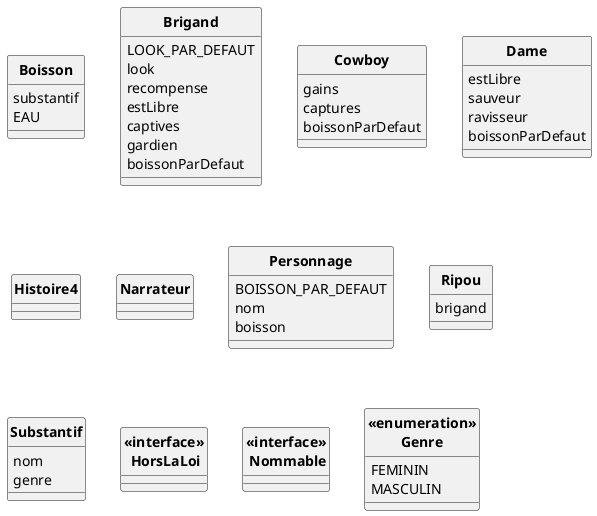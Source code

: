 @startuml

skinparam style strictuml
skinparam classAttributeIconSize 0
skinparam classFontStyle Bold

class Boisson
{
substantif
EAU
}

class Brigand
{
LOOK_PAR_DEFAUT
look
recompense
estLibre
captives
gardien
boissonParDefaut
}

class Cowboy
{
gains
captures
boissonParDefaut
}

class Dame
{
estLibre
sauveur
ravisseur
boissonParDefaut
}

class Histoire4
{
}

class Narrateur
{
}

class Personnage
{
BOISSON_PAR_DEFAUT
nom
boisson
}

class Ripou
{
brigand
}

class Substantif
{
nom
genre
}

class "<<interface>>\n HorsLaLoi"
class "<<interface>>\n Nommable"
class "<<enumeration>>\nGenre"
{
FEMININ
MASCULIN
}


@enduml

